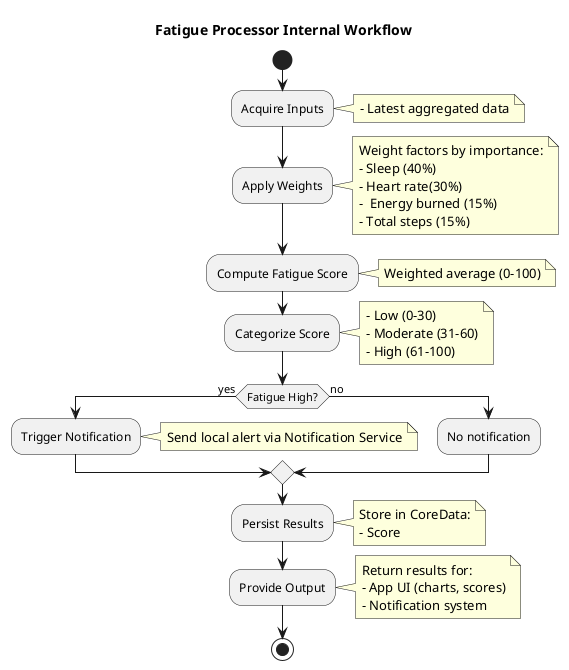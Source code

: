 @startuml FatigueProcessor-Activity
title "Fatigue Processor Internal Workflow"

start

:Acquire Inputs;
note right
- Latest aggregated data
end note

:Apply Weights;
note right
Weight factors by importance:
- Sleep (40%)
- Heart rate(30%)
-  Energy burned (15%)
- Total steps (15%)
end note

:Compute Fatigue Score;
note right
Weighted average (0–100)
end note

:Categorize Score;
note right
- Low (0–30)
- Moderate (31–60)
- High (61–100)
end note

if (Fatigue High?) then (yes)
  :Trigger Notification;
  note right
  Send local alert via Notification Service
  end note
else (no)
  :No notification;
endif

:Persist Results;
note right
Store in CoreData:
- Score
end note

:Provide Output;
note right
Return results for:
- App UI (charts, scores)
- Notification system
end note

stop
@enduml
